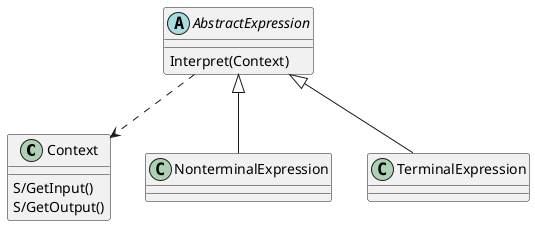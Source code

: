 @startuml
class Context{
S/GetInput()
S/GetOutput()
}
abstract AbstractExpression{
Interpret(Context)
}
AbstractExpression..>Context
NonterminalExpression-up-|>AbstractExpression
TerminalExpression-up-|>AbstractExpression
@enduml